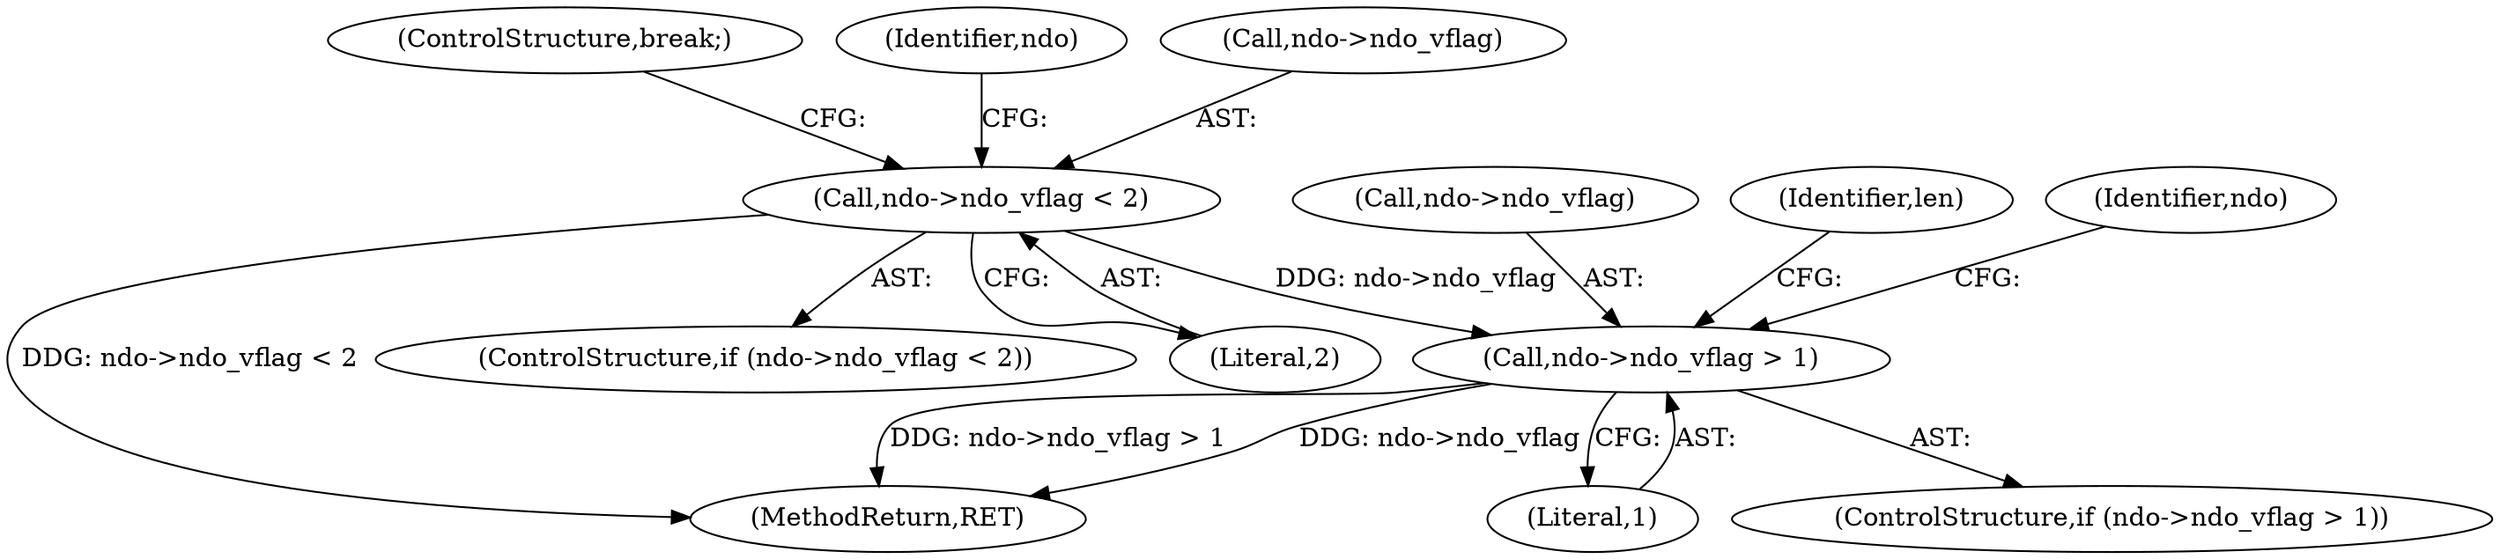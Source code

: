 digraph "0_tcpdump_7029d15f148ef24bb7c6668bc640f5470d085e5a_0@pointer" {
"1000351" [label="(Call,ndo->ndo_vflag > 1)"];
"1000334" [label="(Call,ndo->ndo_vflag < 2)"];
"1000352" [label="(Call,ndo->ndo_vflag)"];
"1000350" [label="(ControlStructure,if (ndo->ndo_vflag > 1))"];
"1000333" [label="(ControlStructure,if (ndo->ndo_vflag < 2))"];
"1000334" [label="(Call,ndo->ndo_vflag < 2)"];
"1000338" [label="(Literal,2)"];
"1000349" [label="(ControlStructure,break;)"];
"1000367" [label="(Identifier,len)"];
"1000375" [label="(MethodReturn,RET)"];
"1000355" [label="(Literal,1)"];
"1000351" [label="(Call,ndo->ndo_vflag > 1)"];
"1000357" [label="(Identifier,ndo)"];
"1000340" [label="(Identifier,ndo)"];
"1000335" [label="(Call,ndo->ndo_vflag)"];
"1000351" -> "1000350"  [label="AST: "];
"1000351" -> "1000355"  [label="CFG: "];
"1000352" -> "1000351"  [label="AST: "];
"1000355" -> "1000351"  [label="AST: "];
"1000357" -> "1000351"  [label="CFG: "];
"1000367" -> "1000351"  [label="CFG: "];
"1000351" -> "1000375"  [label="DDG: ndo->ndo_vflag > 1"];
"1000351" -> "1000375"  [label="DDG: ndo->ndo_vflag"];
"1000334" -> "1000351"  [label="DDG: ndo->ndo_vflag"];
"1000334" -> "1000333"  [label="AST: "];
"1000334" -> "1000338"  [label="CFG: "];
"1000335" -> "1000334"  [label="AST: "];
"1000338" -> "1000334"  [label="AST: "];
"1000340" -> "1000334"  [label="CFG: "];
"1000349" -> "1000334"  [label="CFG: "];
"1000334" -> "1000375"  [label="DDG: ndo->ndo_vflag < 2"];
}
